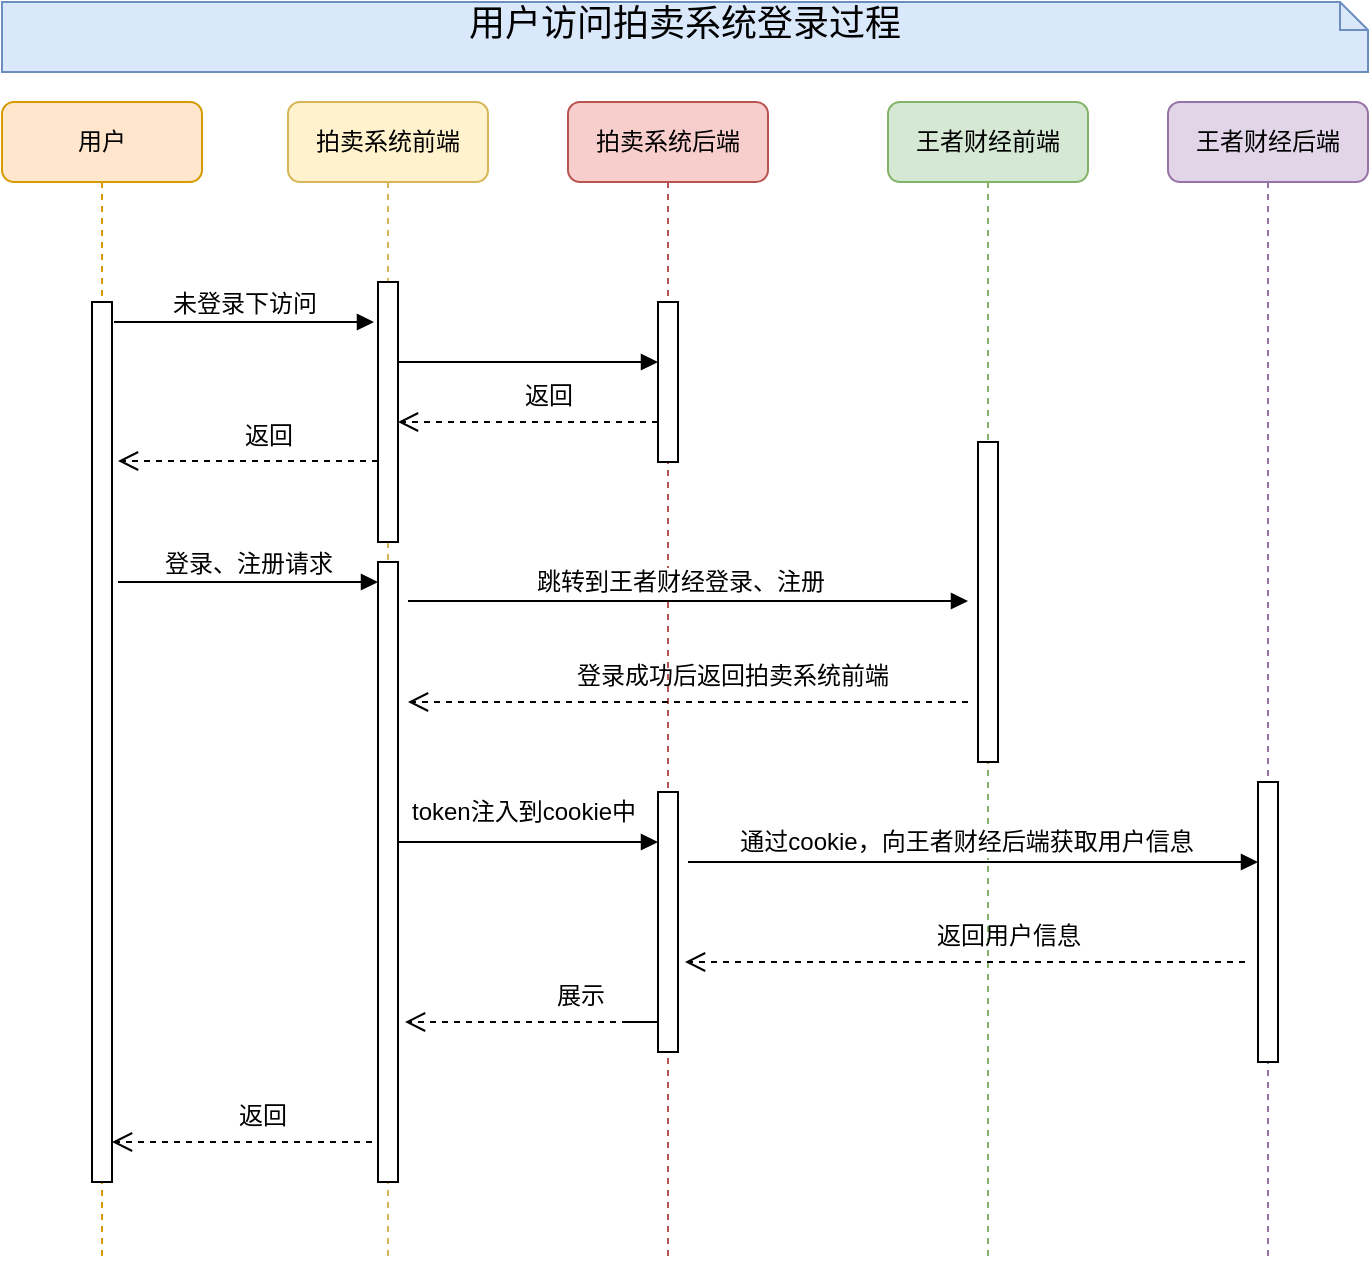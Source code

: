 <mxfile version="10.8.9" type="github"><diagram name="Page-1" id="13e1069c-82ec-6db2-03f1-153e76fe0fe0"><mxGraphModel dx="849" dy="599" grid="1" gridSize="10" guides="1" tooltips="1" connect="1" arrows="1" fold="1" page="1" pageScale="1" pageWidth="1100" pageHeight="850" background="#ffffff" math="0" shadow="0"><root><mxCell id="0"/><mxCell id="1" parent="0"/><mxCell id="7baba1c4bc27f4b0-2" value="拍卖系统后端" style="shape=umlLifeline;perimeter=lifelinePerimeter;whiteSpace=wrap;html=1;container=1;collapsible=0;recursiveResize=0;outlineConnect=0;rounded=1;shadow=0;comic=0;labelBackgroundColor=none;strokeColor=#b85450;strokeWidth=1;fillColor=#f8cecc;fontFamily=Verdana;fontSize=12;align=center;" parent="1" vertex="1"><mxGeometry x="370" y="100" width="100" height="580" as="geometry"/></mxCell><mxCell id="7baba1c4bc27f4b0-10" value="" style="html=1;points=[];perimeter=orthogonalPerimeter;rounded=0;shadow=0;comic=0;labelBackgroundColor=none;strokeColor=#000000;strokeWidth=1;fillColor=#FFFFFF;fontFamily=Verdana;fontSize=12;fontColor=#000000;align=center;" parent="7baba1c4bc27f4b0-2" vertex="1"><mxGeometry x="45" y="100" width="10" height="80" as="geometry"/></mxCell><mxCell id="4Fl4my7ytTTRwONaS7eL-18" value="" style="html=1;points=[];perimeter=orthogonalPerimeter;rounded=0;shadow=0;comic=0;labelBackgroundColor=none;strokeColor=#000000;strokeWidth=1;fillColor=#FFFFFF;fontFamily=Verdana;fontSize=12;fontColor=#000000;align=center;" parent="7baba1c4bc27f4b0-2" vertex="1"><mxGeometry x="45" y="345" width="10" height="130" as="geometry"/></mxCell><mxCell id="7baba1c4bc27f4b0-3" value="王者财经前端" style="shape=umlLifeline;perimeter=lifelinePerimeter;whiteSpace=wrap;html=1;container=1;collapsible=0;recursiveResize=0;outlineConnect=0;rounded=1;shadow=0;comic=0;labelBackgroundColor=none;strokeColor=#82b366;strokeWidth=1;fillColor=#d5e8d4;fontFamily=Verdana;fontSize=12;align=center;" parent="1" vertex="1"><mxGeometry x="530" y="100" width="100" height="580" as="geometry"/></mxCell><mxCell id="7baba1c4bc27f4b0-13" value="" style="html=1;points=[];perimeter=orthogonalPerimeter;rounded=0;shadow=0;comic=0;labelBackgroundColor=none;strokeColor=#000000;strokeWidth=1;fillColor=#FFFFFF;fontFamily=Verdana;fontSize=12;fontColor=#000000;align=center;" parent="7baba1c4bc27f4b0-3" vertex="1"><mxGeometry x="45" y="170" width="10" height="160" as="geometry"/></mxCell><mxCell id="7baba1c4bc27f4b0-4" value="王者财经后端" style="shape=umlLifeline;perimeter=lifelinePerimeter;whiteSpace=wrap;html=1;container=1;collapsible=0;recursiveResize=0;outlineConnect=0;rounded=1;shadow=0;comic=0;labelBackgroundColor=none;strokeColor=#9673a6;strokeWidth=1;fillColor=#e1d5e7;fontFamily=Verdana;fontSize=12;align=center;" parent="1" vertex="1"><mxGeometry x="670" y="100" width="100" height="580" as="geometry"/></mxCell><mxCell id="7baba1c4bc27f4b0-8" value="拍卖系统前端" style="shape=umlLifeline;perimeter=lifelinePerimeter;whiteSpace=wrap;html=1;container=1;collapsible=0;recursiveResize=0;outlineConnect=0;rounded=1;shadow=0;comic=0;labelBackgroundColor=none;strokeColor=#d6b656;strokeWidth=1;fillColor=#fff2cc;fontFamily=Verdana;fontSize=12;align=center;" parent="1" vertex="1"><mxGeometry x="230" y="100" width="100" height="580" as="geometry"/></mxCell><mxCell id="7baba1c4bc27f4b0-9" value="" style="html=1;points=[];perimeter=orthogonalPerimeter;rounded=0;shadow=0;comic=0;labelBackgroundColor=none;strokeColor=#000000;strokeWidth=1;fillColor=#FFFFFF;fontFamily=Verdana;fontSize=12;fontColor=#000000;align=center;" parent="7baba1c4bc27f4b0-8" vertex="1"><mxGeometry x="45" y="90" width="10" height="130" as="geometry"/></mxCell><mxCell id="4Fl4my7ytTTRwONaS7eL-14" value="" style="html=1;points=[];perimeter=orthogonalPerimeter;rounded=0;shadow=0;comic=0;labelBackgroundColor=none;strokeColor=#000000;strokeWidth=1;fillColor=#FFFFFF;fontFamily=Verdana;fontSize=12;fontColor=#000000;align=center;" parent="7baba1c4bc27f4b0-8" vertex="1"><mxGeometry x="45" y="230" width="10" height="310" as="geometry"/></mxCell><mxCell id="7baba1c4bc27f4b0-22" value="" style="html=1;points=[];perimeter=orthogonalPerimeter;rounded=0;shadow=0;comic=0;labelBackgroundColor=none;strokeColor=#000000;strokeWidth=1;fillColor=#FFFFFF;fontFamily=Verdana;fontSize=12;fontColor=#000000;align=center;" parent="1" vertex="1"><mxGeometry x="715" y="440" width="10" height="140" as="geometry"/></mxCell><mxCell id="4Fl4my7ytTTRwONaS7eL-1" value="用户" style="shape=umlLifeline;perimeter=lifelinePerimeter;whiteSpace=wrap;html=1;container=1;collapsible=0;recursiveResize=0;outlineConnect=0;rounded=1;shadow=0;comic=0;labelBackgroundColor=none;strokeColor=#d79b00;strokeWidth=1;fillColor=#ffe6cc;fontFamily=Verdana;fontSize=12;align=center;" parent="1" vertex="1"><mxGeometry x="87" y="100" width="100" height="580" as="geometry"/></mxCell><mxCell id="4Fl4my7ytTTRwONaS7eL-2" value="" style="html=1;points=[];perimeter=orthogonalPerimeter;rounded=0;shadow=0;comic=0;labelBackgroundColor=none;strokeColor=#000000;strokeWidth=1;fillColor=#FFFFFF;fontFamily=Verdana;fontSize=12;fontColor=#000000;align=center;" parent="4Fl4my7ytTTRwONaS7eL-1" vertex="1"><mxGeometry x="45" y="100" width="10" height="440" as="geometry"/></mxCell><mxCell id="4Fl4my7ytTTRwONaS7eL-3" value="用户访问拍卖系统登录过程" style="shape=note;whiteSpace=wrap;html=1;size=14;verticalAlign=top;align=center;spacingTop=-6;rounded=0;shadow=0;comic=0;labelBackgroundColor=none;strokeColor=#6c8ebf;strokeWidth=1;fillColor=#dae8fc;fontFamily=Verdana;fontSize=18;" parent="1" vertex="1"><mxGeometry x="87" y="50" width="683" height="35" as="geometry"/></mxCell><mxCell id="4Fl4my7ytTTRwONaS7eL-4" value="未登录下访问" style="html=1;verticalAlign=bottom;endArrow=block;entryX=0;entryY=0;labelBackgroundColor=none;fontFamily=Verdana;fontSize=12;edgeStyle=elbowEdgeStyle;elbow=vertical;" parent="1" edge="1"><mxGeometry relative="1" as="geometry"><mxPoint x="143" y="210" as="sourcePoint"/><mxPoint x="273" y="210" as="targetPoint"/></mxGeometry></mxCell><mxCell id="4Fl4my7ytTTRwONaS7eL-5" value="" style="html=1;verticalAlign=bottom;endArrow=block;entryX=0;entryY=0;labelBackgroundColor=none;fontFamily=Verdana;fontSize=12;edgeStyle=elbowEdgeStyle;elbow=vertical;" parent="1" edge="1"><mxGeometry y="30" relative="1" as="geometry"><mxPoint x="285" y="230" as="sourcePoint"/><mxPoint x="415" y="230" as="targetPoint"/><mxPoint as="offset"/></mxGeometry></mxCell><mxCell id="4Fl4my7ytTTRwONaS7eL-8" value="返回" style="html=1;verticalAlign=bottom;endArrow=open;dashed=1;endSize=8;labelBackgroundColor=none;fontFamily=Verdana;fontSize=12;edgeStyle=elbowEdgeStyle;elbow=vertical;" parent="1" edge="1"><mxGeometry x="-0.154" y="-4" relative="1" as="geometry"><mxPoint x="285" y="260" as="targetPoint"/><Array as="points"><mxPoint x="360" y="260"/><mxPoint x="390" y="260"/></Array><mxPoint x="415" y="260" as="sourcePoint"/><mxPoint as="offset"/></mxGeometry></mxCell><mxCell id="4Fl4my7ytTTRwONaS7eL-11" value="返回" style="html=1;verticalAlign=bottom;endArrow=open;dashed=1;endSize=8;labelBackgroundColor=none;fontFamily=Verdana;fontSize=12;edgeStyle=elbowEdgeStyle;elbow=vertical;" parent="1" edge="1"><mxGeometry x="-0.154" y="-4" relative="1" as="geometry"><mxPoint x="145" y="279.5" as="targetPoint"/><Array as="points"><mxPoint x="220" y="279.5"/><mxPoint x="250" y="279.5"/></Array><mxPoint x="275" y="279.5" as="sourcePoint"/><mxPoint as="offset"/></mxGeometry></mxCell><mxCell id="4Fl4my7ytTTRwONaS7eL-12" value="" style="html=1;verticalAlign=bottom;endArrow=block;labelBackgroundColor=none;fontFamily=Verdana;fontSize=12;edgeStyle=elbowEdgeStyle;elbow=vertical;" parent="1" edge="1"><mxGeometry y="30" relative="1" as="geometry"><mxPoint x="290" y="349.5" as="sourcePoint"/><mxPoint x="570" y="349.5" as="targetPoint"/><mxPoint as="offset"/></mxGeometry></mxCell><mxCell id="4Fl4my7ytTTRwONaS7eL-13" value="跳转到王者财经登录、注册" style="text;html=1;resizable=0;points=[];align=center;verticalAlign=middle;labelBackgroundColor=#ffffff;" parent="4Fl4my7ytTTRwONaS7eL-12" vertex="1" connectable="0"><mxGeometry y="130" relative="1" as="geometry"><mxPoint x="-4" y="120" as="offset"/></mxGeometry></mxCell><mxCell id="4Fl4my7ytTTRwONaS7eL-15" value="登录成功后返回拍卖系统前端" style="html=1;verticalAlign=bottom;endArrow=open;dashed=1;endSize=8;labelBackgroundColor=none;fontFamily=Verdana;fontSize=12;edgeStyle=elbowEdgeStyle;elbow=vertical;" parent="1" edge="1"><mxGeometry x="-0.154" y="-4" relative="1" as="geometry"><mxPoint x="290" y="400" as="targetPoint"/><Array as="points"><mxPoint x="515" y="400"/><mxPoint x="545" y="400"/></Array><mxPoint x="570" y="400" as="sourcePoint"/><mxPoint as="offset"/></mxGeometry></mxCell><mxCell id="4Fl4my7ytTTRwONaS7eL-16" value="" style="html=1;verticalAlign=bottom;endArrow=block;labelBackgroundColor=none;fontFamily=Verdana;fontSize=12;edgeStyle=elbowEdgeStyle;elbow=vertical;" parent="1" edge="1"><mxGeometry y="30" relative="1" as="geometry"><mxPoint x="430" y="480" as="sourcePoint"/><mxPoint x="715" y="480" as="targetPoint"/><mxPoint as="offset"/></mxGeometry></mxCell><mxCell id="4Fl4my7ytTTRwONaS7eL-17" value="通过cookie，向王者财经后端获取用户信息" style="text;html=1;resizable=0;points=[];align=center;verticalAlign=middle;labelBackgroundColor=#ffffff;" parent="4Fl4my7ytTTRwONaS7eL-16" vertex="1" connectable="0"><mxGeometry y="130" relative="1" as="geometry"><mxPoint x="-4" y="120" as="offset"/></mxGeometry></mxCell><mxCell id="4Fl4my7ytTTRwONaS7eL-19" value="返回用户信息" style="html=1;verticalAlign=bottom;endArrow=open;dashed=1;endSize=8;labelBackgroundColor=none;fontFamily=Verdana;fontSize=12;edgeStyle=elbowEdgeStyle;elbow=vertical;" parent="1" edge="1"><mxGeometry x="-0.154" y="-4" relative="1" as="geometry"><mxPoint x="428.5" y="530" as="targetPoint"/><Array as="points"><mxPoint x="653.5" y="530"/><mxPoint x="683.5" y="530"/></Array><mxPoint x="708.5" y="530" as="sourcePoint"/><mxPoint as="offset"/></mxGeometry></mxCell><mxCell id="4Fl4my7ytTTRwONaS7eL-20" value="展示" style="html=1;verticalAlign=bottom;endArrow=open;dashed=1;endSize=8;labelBackgroundColor=none;fontFamily=Verdana;fontSize=12;edgeStyle=elbowEdgeStyle;elbow=vertical;" parent="1" edge="1"><mxGeometry x="-0.154" y="-4" relative="1" as="geometry"><mxPoint x="288.5" y="560" as="targetPoint"/><Array as="points"><mxPoint x="420" y="560"/><mxPoint x="543.5" y="560"/></Array><mxPoint x="400" y="560" as="sourcePoint"/><mxPoint as="offset"/></mxGeometry></mxCell><mxCell id="4Fl4my7ytTTRwONaS7eL-21" value="返回" style="html=1;verticalAlign=bottom;endArrow=open;dashed=1;endSize=8;labelBackgroundColor=none;fontFamily=Verdana;fontSize=12;edgeStyle=elbowEdgeStyle;elbow=vertical;" parent="1" edge="1"><mxGeometry x="-0.154" y="-4" relative="1" as="geometry"><mxPoint x="142" y="620" as="targetPoint"/><Array as="points"><mxPoint x="217" y="620"/><mxPoint x="247" y="620"/></Array><mxPoint x="272" y="620" as="sourcePoint"/><mxPoint as="offset"/></mxGeometry></mxCell><mxCell id="4Fl4my7ytTTRwONaS7eL-22" value="登录、注册请求" style="html=1;verticalAlign=bottom;endArrow=block;entryX=0;entryY=0;labelBackgroundColor=none;fontFamily=Verdana;fontSize=12;edgeStyle=elbowEdgeStyle;elbow=vertical;" parent="1" edge="1"><mxGeometry relative="1" as="geometry"><mxPoint x="145" y="340" as="sourcePoint"/><mxPoint x="275" y="340" as="targetPoint"/></mxGeometry></mxCell><mxCell id="ERyBU0yNJH5U55K29YTH-1" value="" style="html=1;verticalAlign=bottom;endArrow=block;entryX=0;entryY=0;labelBackgroundColor=none;fontFamily=Verdana;fontSize=12;edgeStyle=elbowEdgeStyle;elbow=vertical;" edge="1" parent="1"><mxGeometry y="30" relative="1" as="geometry"><mxPoint x="285" y="470" as="sourcePoint"/><mxPoint x="415" y="470" as="targetPoint"/><mxPoint as="offset"/></mxGeometry></mxCell><mxCell id="ERyBU0yNJH5U55K29YTH-2" value="token注入到cookie中" style="text;html=1;resizable=0;points=[];autosize=1;align=left;verticalAlign=top;spacingTop=-4;" vertex="1" parent="1"><mxGeometry x="290" y="445" width="130" height="20" as="geometry"/></mxCell></root></mxGraphModel></diagram></mxfile>